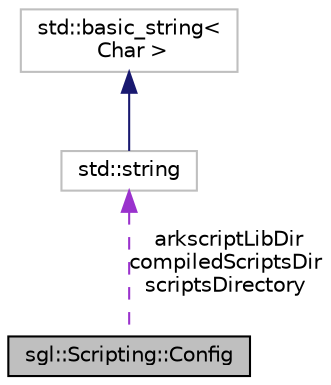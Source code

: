 digraph "sgl::Scripting::Config"
{
 // INTERACTIVE_SVG=YES
 // LATEX_PDF_SIZE
  edge [fontname="Helvetica",fontsize="10",labelfontname="Helvetica",labelfontsize="10"];
  node [fontname="Helvetica",fontsize="10",shape=record];
  Node1 [label="sgl::Scripting::Config",height=0.2,width=0.4,color="black", fillcolor="grey75", style="filled", fontcolor="black",tooltip="Host the scripting engine configuration."];
  Node2 -> Node1 [dir="back",color="darkorchid3",fontsize="10",style="dashed",label=" arkscriptLibDir\ncompiledScriptsDir\nscriptsDirectory" ,fontname="Helvetica"];
  Node2 [label="std::string",height=0.2,width=0.4,color="grey75", fillcolor="white", style="filled",tooltip=" "];
  Node3 -> Node2 [dir="back",color="midnightblue",fontsize="10",style="solid",fontname="Helvetica"];
  Node3 [label="std::basic_string\<\l Char \>",height=0.2,width=0.4,color="grey75", fillcolor="white", style="filled",tooltip=" "];
}
